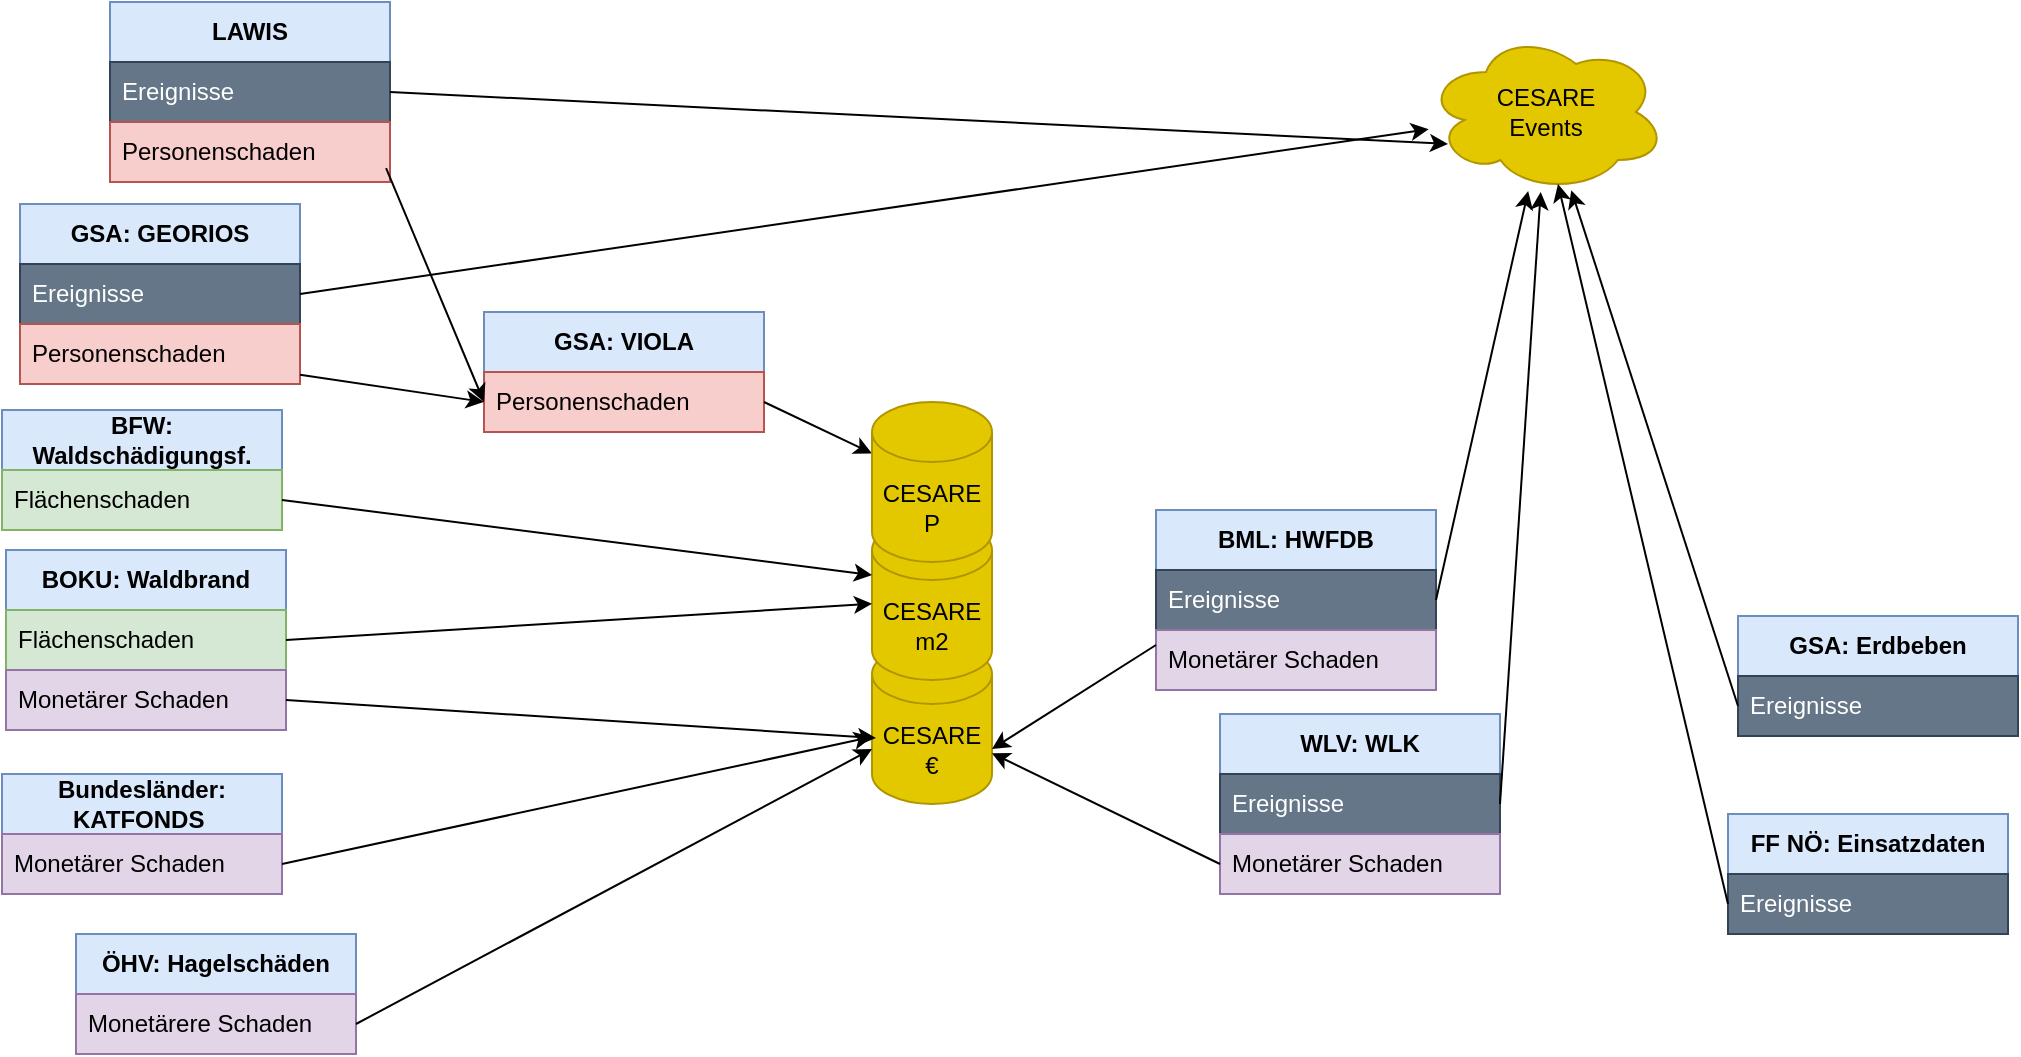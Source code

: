 <mxfile version="24.2.2" type="github">
  <diagram id="C5RBs43oDa-KdzZeNtuy" name="Page-1">
    <mxGraphModel dx="1834" dy="1164" grid="0" gridSize="10" guides="1" tooltips="1" connect="1" arrows="1" fold="1" page="0" pageScale="1" pageWidth="827" pageHeight="1169" background="none" math="0" shadow="0">
      <root>
        <mxCell id="WIyWlLk6GJQsqaUBKTNV-0" />
        <mxCell id="WIyWlLk6GJQsqaUBKTNV-1" parent="WIyWlLk6GJQsqaUBKTNV-0" />
        <mxCell id="sgGp_4qUbBrlw8MdQmAA-0" value="&lt;b&gt;GSA: VIOLA&lt;/b&gt;" style="swimlane;fontStyle=0;childLayout=stackLayout;horizontal=1;startSize=30;horizontalStack=0;resizeParent=1;resizeParentMax=0;resizeLast=0;collapsible=1;marginBottom=0;whiteSpace=wrap;html=1;fillColor=#dae8fc;strokeColor=#6c8ebf;" parent="WIyWlLk6GJQsqaUBKTNV-1" vertex="1">
          <mxGeometry x="105" y="101" width="140" height="60" as="geometry">
            <mxRectangle x="50" y="525" width="80" height="30" as="alternateBounds" />
          </mxGeometry>
        </mxCell>
        <mxCell id="sgGp_4qUbBrlw8MdQmAA-1" value="Personenschaden" style="text;strokeColor=#b85450;fillColor=#f8cecc;align=left;verticalAlign=middle;spacingLeft=4;spacingRight=4;overflow=hidden;points=[[0,0.5],[1,0.5]];portConstraint=eastwest;rotatable=0;whiteSpace=wrap;html=1;" parent="sgGp_4qUbBrlw8MdQmAA-0" vertex="1">
          <mxGeometry y="30" width="140" height="30" as="geometry" />
        </mxCell>
        <mxCell id="sgGp_4qUbBrlw8MdQmAA-7" value="&lt;b&gt;BOKU: Waldbrand&lt;/b&gt;" style="swimlane;fontStyle=0;childLayout=stackLayout;horizontal=1;startSize=30;horizontalStack=0;resizeParent=1;resizeParentMax=0;resizeLast=0;collapsible=1;marginBottom=0;whiteSpace=wrap;html=1;fillColor=#dae8fc;strokeColor=#6c8ebf;" parent="WIyWlLk6GJQsqaUBKTNV-1" vertex="1">
          <mxGeometry x="-134" y="220" width="140" height="90" as="geometry" />
        </mxCell>
        <mxCell id="sgGp_4qUbBrlw8MdQmAA-8" value="Flächenschaden" style="text;strokeColor=#82b366;fillColor=#d5e8d4;align=left;verticalAlign=middle;spacingLeft=4;spacingRight=4;overflow=hidden;points=[[0,0.5],[1,0.5]];portConstraint=eastwest;rotatable=0;whiteSpace=wrap;html=1;" parent="sgGp_4qUbBrlw8MdQmAA-7" vertex="1">
          <mxGeometry y="30" width="140" height="30" as="geometry" />
        </mxCell>
        <mxCell id="sgGp_4qUbBrlw8MdQmAA-9" value="Monetärer Schaden" style="text;strokeColor=#9673a6;fillColor=#e1d5e7;align=left;verticalAlign=middle;spacingLeft=4;spacingRight=4;overflow=hidden;points=[[0,0.5],[1,0.5]];portConstraint=eastwest;rotatable=0;whiteSpace=wrap;html=1;" parent="sgGp_4qUbBrlw8MdQmAA-7" vertex="1">
          <mxGeometry y="60" width="140" height="30" as="geometry" />
        </mxCell>
        <mxCell id="sgGp_4qUbBrlw8MdQmAA-11" value="CESARE&lt;div&gt;€&lt;/div&gt;" style="shape=cylinder3;whiteSpace=wrap;html=1;boundedLbl=1;backgroundOutline=1;size=15;fillColor=#e3c800;fontColor=#000000;strokeColor=#B09500;" parent="WIyWlLk6GJQsqaUBKTNV-1" vertex="1">
          <mxGeometry x="299" y="267" width="60" height="80" as="geometry" />
        </mxCell>
        <mxCell id="sgGp_4qUbBrlw8MdQmAA-13" value="CESARE&lt;div&gt;m2&lt;/div&gt;" style="shape=cylinder3;whiteSpace=wrap;html=1;boundedLbl=1;backgroundOutline=1;size=15;fillColor=#e3c800;fontColor=#000000;strokeColor=#B09500;" parent="WIyWlLk6GJQsqaUBKTNV-1" vertex="1">
          <mxGeometry x="299" y="205" width="60" height="80" as="geometry" />
        </mxCell>
        <mxCell id="sgGp_4qUbBrlw8MdQmAA-14" value="&lt;b&gt;Bundesländer: KATFONDS&amp;nbsp;&lt;/b&gt;" style="swimlane;fontStyle=0;childLayout=stackLayout;horizontal=1;startSize=30;horizontalStack=0;resizeParent=1;resizeParentMax=0;resizeLast=0;collapsible=1;marginBottom=0;whiteSpace=wrap;html=1;fillColor=#dae8fc;strokeColor=#6c8ebf;" parent="WIyWlLk6GJQsqaUBKTNV-1" vertex="1">
          <mxGeometry x="-136" y="332" width="140" height="60" as="geometry" />
        </mxCell>
        <mxCell id="sgGp_4qUbBrlw8MdQmAA-16" value="Monetärer Schaden" style="text;strokeColor=#9673a6;fillColor=#e1d5e7;align=left;verticalAlign=middle;spacingLeft=4;spacingRight=4;overflow=hidden;points=[[0,0.5],[1,0.5]];portConstraint=eastwest;rotatable=0;whiteSpace=wrap;html=1;" parent="sgGp_4qUbBrlw8MdQmAA-14" vertex="1">
          <mxGeometry y="30" width="140" height="30" as="geometry" />
        </mxCell>
        <mxCell id="sgGp_4qUbBrlw8MdQmAA-17" value="&lt;b&gt;WLV: WLK&lt;/b&gt;" style="swimlane;fontStyle=0;childLayout=stackLayout;horizontal=1;startSize=30;horizontalStack=0;resizeParent=1;resizeParentMax=0;resizeLast=0;collapsible=1;marginBottom=0;whiteSpace=wrap;html=1;fillColor=#dae8fc;strokeColor=#6c8ebf;" parent="WIyWlLk6GJQsqaUBKTNV-1" vertex="1">
          <mxGeometry x="473" y="302" width="140" height="90" as="geometry" />
        </mxCell>
        <mxCell id="sgGp_4qUbBrlw8MdQmAA-18" value="Ereignisse" style="text;strokeColor=#314354;fillColor=#647687;align=left;verticalAlign=middle;spacingLeft=4;spacingRight=4;overflow=hidden;points=[[0,0.5],[1,0.5]];portConstraint=eastwest;rotatable=0;whiteSpace=wrap;html=1;fontColor=#ffffff;" parent="sgGp_4qUbBrlw8MdQmAA-17" vertex="1">
          <mxGeometry y="30" width="140" height="30" as="geometry" />
        </mxCell>
        <mxCell id="sgGp_4qUbBrlw8MdQmAA-19" value="Monetärer Schaden" style="text;strokeColor=#9673a6;fillColor=#e1d5e7;align=left;verticalAlign=middle;spacingLeft=4;spacingRight=4;overflow=hidden;points=[[0,0.5],[1,0.5]];portConstraint=eastwest;rotatable=0;whiteSpace=wrap;html=1;" parent="sgGp_4qUbBrlw8MdQmAA-17" vertex="1">
          <mxGeometry y="60" width="140" height="30" as="geometry" />
        </mxCell>
        <mxCell id="sgGp_4qUbBrlw8MdQmAA-20" value="" style="endArrow=classic;html=1;rounded=0;exitX=1;exitY=0.5;exitDx=0;exitDy=0;" parent="WIyWlLk6GJQsqaUBKTNV-1" source="sgGp_4qUbBrlw8MdQmAA-1" target="sgGp_4qUbBrlw8MdQmAA-12" edge="1">
          <mxGeometry width="50" height="50" relative="1" as="geometry">
            <mxPoint x="400" y="280" as="sourcePoint" />
            <mxPoint x="450" y="230" as="targetPoint" />
          </mxGeometry>
        </mxCell>
        <mxCell id="sgGp_4qUbBrlw8MdQmAA-21" value="" style="endArrow=classic;html=1;rounded=0;exitX=1;exitY=0.5;exitDx=0;exitDy=0;" parent="WIyWlLk6GJQsqaUBKTNV-1" source="sgGp_4qUbBrlw8MdQmAA-7" target="sgGp_4qUbBrlw8MdQmAA-13" edge="1">
          <mxGeometry width="50" height="50" relative="1" as="geometry">
            <mxPoint x="400" y="280" as="sourcePoint" />
            <mxPoint x="450" y="230" as="targetPoint" />
          </mxGeometry>
        </mxCell>
        <mxCell id="sgGp_4qUbBrlw8MdQmAA-22" value="" style="endArrow=classic;html=1;rounded=0;exitX=1;exitY=0.5;exitDx=0;exitDy=0;entryX=0.033;entryY=0.588;entryDx=0;entryDy=0;entryPerimeter=0;" parent="WIyWlLk6GJQsqaUBKTNV-1" source="sgGp_4qUbBrlw8MdQmAA-9" target="sgGp_4qUbBrlw8MdQmAA-11" edge="1">
          <mxGeometry width="50" height="50" relative="1" as="geometry">
            <mxPoint x="250" y="285" as="sourcePoint" />
            <mxPoint x="600" y="151" as="targetPoint" />
          </mxGeometry>
        </mxCell>
        <mxCell id="sgGp_4qUbBrlw8MdQmAA-23" value="" style="endArrow=classic;html=1;rounded=0;exitX=1;exitY=0.75;exitDx=0;exitDy=0;" parent="WIyWlLk6GJQsqaUBKTNV-1" source="sgGp_4qUbBrlw8MdQmAA-14" target="sgGp_4qUbBrlw8MdQmAA-11" edge="1">
          <mxGeometry width="50" height="50" relative="1" as="geometry">
            <mxPoint x="250" y="315" as="sourcePoint" />
            <mxPoint x="462" y="147" as="targetPoint" />
          </mxGeometry>
        </mxCell>
        <mxCell id="sgGp_4qUbBrlw8MdQmAA-25" value="CESARE&lt;div&gt;Events&lt;/div&gt;" style="ellipse;shape=cloud;whiteSpace=wrap;html=1;fillColor=#e3c800;fontColor=#000000;strokeColor=#B09500;" parent="WIyWlLk6GJQsqaUBKTNV-1" vertex="1">
          <mxGeometry x="576" y="-39" width="120" height="80" as="geometry" />
        </mxCell>
        <mxCell id="sgGp_4qUbBrlw8MdQmAA-26" value="" style="endArrow=classic;html=1;rounded=0;exitX=0;exitY=0.5;exitDx=0;exitDy=0;" parent="WIyWlLk6GJQsqaUBKTNV-1" source="sgGp_4qUbBrlw8MdQmAA-19" target="sgGp_4qUbBrlw8MdQmAA-11" edge="1">
          <mxGeometry width="50" height="50" relative="1" as="geometry">
            <mxPoint x="350" y="445" as="sourcePoint" />
            <mxPoint x="423" y="170" as="targetPoint" />
          </mxGeometry>
        </mxCell>
        <mxCell id="sgGp_4qUbBrlw8MdQmAA-27" value="" style="endArrow=classic;html=1;rounded=0;exitX=1;exitY=0.5;exitDx=0;exitDy=0;" parent="WIyWlLk6GJQsqaUBKTNV-1" source="sgGp_4qUbBrlw8MdQmAA-18" target="sgGp_4qUbBrlw8MdQmAA-25" edge="1">
          <mxGeometry width="50" height="50" relative="1" as="geometry">
            <mxPoint x="744" y="555" as="sourcePoint" />
            <mxPoint x="730" y="320" as="targetPoint" />
          </mxGeometry>
        </mxCell>
        <mxCell id="sgGp_4qUbBrlw8MdQmAA-28" value="&lt;b&gt;GSA: GEORIOS&lt;/b&gt;" style="swimlane;fontStyle=0;childLayout=stackLayout;horizontal=1;startSize=30;horizontalStack=0;resizeParent=1;resizeParentMax=0;resizeLast=0;collapsible=1;marginBottom=0;whiteSpace=wrap;html=1;fillColor=#dae8fc;strokeColor=#6c8ebf;" parent="WIyWlLk6GJQsqaUBKTNV-1" vertex="1">
          <mxGeometry x="-127" y="47" width="140" height="90" as="geometry" />
        </mxCell>
        <mxCell id="sgGp_4qUbBrlw8MdQmAA-30" value="Ereignisse" style="text;strokeColor=#314354;fillColor=#647687;align=left;verticalAlign=middle;spacingLeft=4;spacingRight=4;overflow=hidden;points=[[0,0.5],[1,0.5]];portConstraint=eastwest;rotatable=0;whiteSpace=wrap;html=1;fontColor=#ffffff;" parent="sgGp_4qUbBrlw8MdQmAA-28" vertex="1">
          <mxGeometry y="30" width="140" height="30" as="geometry" />
        </mxCell>
        <mxCell id="sgGp_4qUbBrlw8MdQmAA-29" value="Personenschaden" style="text;strokeColor=#b85450;fillColor=#f8cecc;align=left;verticalAlign=middle;spacingLeft=4;spacingRight=4;overflow=hidden;points=[[0,0.5],[1,0.5]];portConstraint=eastwest;rotatable=0;whiteSpace=wrap;html=1;" parent="sgGp_4qUbBrlw8MdQmAA-28" vertex="1">
          <mxGeometry y="60" width="140" height="30" as="geometry" />
        </mxCell>
        <mxCell id="sgGp_4qUbBrlw8MdQmAA-31" value="" style="endArrow=classic;html=1;rounded=0;entryX=0;entryY=0.5;entryDx=0;entryDy=0;" parent="WIyWlLk6GJQsqaUBKTNV-1" source="sgGp_4qUbBrlw8MdQmAA-29" target="sgGp_4qUbBrlw8MdQmAA-1" edge="1">
          <mxGeometry width="50" height="50" relative="1" as="geometry">
            <mxPoint x="387" y="263" as="sourcePoint" />
            <mxPoint x="437" y="213" as="targetPoint" />
          </mxGeometry>
        </mxCell>
        <mxCell id="iE70DvAYaO_d2mupaMet-0" value="&lt;b&gt;BML: HWFDB&lt;/b&gt;" style="swimlane;fontStyle=0;childLayout=stackLayout;horizontal=1;startSize=30;horizontalStack=0;resizeParent=1;resizeParentMax=0;resizeLast=0;collapsible=1;marginBottom=0;whiteSpace=wrap;html=1;fillColor=#dae8fc;strokeColor=#6c8ebf;" vertex="1" parent="WIyWlLk6GJQsqaUBKTNV-1">
          <mxGeometry x="441" y="200" width="140" height="90" as="geometry" />
        </mxCell>
        <mxCell id="iE70DvAYaO_d2mupaMet-1" value="Ereignisse" style="text;strokeColor=#314354;fillColor=#647687;align=left;verticalAlign=middle;spacingLeft=4;spacingRight=4;overflow=hidden;points=[[0,0.5],[1,0.5]];portConstraint=eastwest;rotatable=0;whiteSpace=wrap;html=1;fontColor=#ffffff;" vertex="1" parent="iE70DvAYaO_d2mupaMet-0">
          <mxGeometry y="30" width="140" height="30" as="geometry" />
        </mxCell>
        <mxCell id="iE70DvAYaO_d2mupaMet-2" value="Monetärer Schaden" style="text;strokeColor=#9673a6;fillColor=#e1d5e7;align=left;verticalAlign=middle;spacingLeft=4;spacingRight=4;overflow=hidden;points=[[0,0.5],[1,0.5]];portConstraint=eastwest;rotatable=0;whiteSpace=wrap;html=1;" vertex="1" parent="iE70DvAYaO_d2mupaMet-0">
          <mxGeometry y="60" width="140" height="30" as="geometry" />
        </mxCell>
        <mxCell id="iE70DvAYaO_d2mupaMet-3" value="&lt;b&gt;FF NÖ: Einsatzdaten&lt;/b&gt;" style="swimlane;fontStyle=0;childLayout=stackLayout;horizontal=1;startSize=30;horizontalStack=0;resizeParent=1;resizeParentMax=0;resizeLast=0;collapsible=1;marginBottom=0;whiteSpace=wrap;html=1;fillColor=#dae8fc;strokeColor=#6c8ebf;" vertex="1" parent="WIyWlLk6GJQsqaUBKTNV-1">
          <mxGeometry x="727" y="352" width="140" height="60" as="geometry" />
        </mxCell>
        <mxCell id="iE70DvAYaO_d2mupaMet-4" value="Ereignisse" style="text;strokeColor=#314354;fillColor=#647687;align=left;verticalAlign=middle;spacingLeft=4;spacingRight=4;overflow=hidden;points=[[0,0.5],[1,0.5]];portConstraint=eastwest;rotatable=0;whiteSpace=wrap;html=1;fontColor=#ffffff;" vertex="1" parent="iE70DvAYaO_d2mupaMet-3">
          <mxGeometry y="30" width="140" height="30" as="geometry" />
        </mxCell>
        <mxCell id="iE70DvAYaO_d2mupaMet-6" value="&lt;b&gt;BFW: Waldschädigungsf.&lt;/b&gt;" style="swimlane;fontStyle=0;childLayout=stackLayout;horizontal=1;startSize=30;horizontalStack=0;resizeParent=1;resizeParentMax=0;resizeLast=0;collapsible=1;marginBottom=0;whiteSpace=wrap;html=1;fillColor=#dae8fc;strokeColor=#6c8ebf;" vertex="1" parent="WIyWlLk6GJQsqaUBKTNV-1">
          <mxGeometry x="-136" y="150" width="140" height="60" as="geometry" />
        </mxCell>
        <mxCell id="iE70DvAYaO_d2mupaMet-7" value="Flächenschaden" style="text;strokeColor=#82b366;fillColor=#d5e8d4;align=left;verticalAlign=middle;spacingLeft=4;spacingRight=4;overflow=hidden;points=[[0,0.5],[1,0.5]];portConstraint=eastwest;rotatable=0;whiteSpace=wrap;html=1;" vertex="1" parent="iE70DvAYaO_d2mupaMet-6">
          <mxGeometry y="30" width="140" height="30" as="geometry" />
        </mxCell>
        <mxCell id="iE70DvAYaO_d2mupaMet-9" value="" style="endArrow=classic;html=1;rounded=0;exitX=1;exitY=0.5;exitDx=0;exitDy=0;entryX=0;entryY=0;entryDx=0;entryDy=27.5;entryPerimeter=0;" edge="1" parent="WIyWlLk6GJQsqaUBKTNV-1" source="iE70DvAYaO_d2mupaMet-7" target="sgGp_4qUbBrlw8MdQmAA-13">
          <mxGeometry width="50" height="50" relative="1" as="geometry">
            <mxPoint x="16" y="275" as="sourcePoint" />
            <mxPoint x="320" y="143" as="targetPoint" />
          </mxGeometry>
        </mxCell>
        <mxCell id="iE70DvAYaO_d2mupaMet-10" value="" style="endArrow=classic;html=1;rounded=0;exitX=1;exitY=0.5;exitDx=0;exitDy=0;" edge="1" parent="WIyWlLk6GJQsqaUBKTNV-1" source="sgGp_4qUbBrlw8MdQmAA-30" target="sgGp_4qUbBrlw8MdQmAA-25">
          <mxGeometry width="50" height="50" relative="1" as="geometry">
            <mxPoint x="17" y="96" as="sourcePoint" />
            <mxPoint x="629" y="3" as="targetPoint" />
          </mxGeometry>
        </mxCell>
        <mxCell id="sgGp_4qUbBrlw8MdQmAA-12" value="CESARE&lt;div&gt;P&lt;/div&gt;" style="shape=cylinder3;whiteSpace=wrap;html=1;boundedLbl=1;backgroundOutline=1;size=15;fillColor=#e3c800;fontColor=#000000;strokeColor=#B09500;" parent="WIyWlLk6GJQsqaUBKTNV-1" vertex="1">
          <mxGeometry x="299" y="146" width="60" height="80" as="geometry" />
        </mxCell>
        <mxCell id="iE70DvAYaO_d2mupaMet-12" value="&lt;b&gt;GSA: Erdbeben&lt;/b&gt;" style="swimlane;fontStyle=0;childLayout=stackLayout;horizontal=1;startSize=30;horizontalStack=0;resizeParent=1;resizeParentMax=0;resizeLast=0;collapsible=1;marginBottom=0;whiteSpace=wrap;html=1;fillColor=#dae8fc;strokeColor=#6c8ebf;" vertex="1" parent="WIyWlLk6GJQsqaUBKTNV-1">
          <mxGeometry x="732" y="253" width="140" height="60" as="geometry" />
        </mxCell>
        <mxCell id="iE70DvAYaO_d2mupaMet-13" value="Ereignisse" style="text;strokeColor=#314354;fillColor=#647687;align=left;verticalAlign=middle;spacingLeft=4;spacingRight=4;overflow=hidden;points=[[0,0.5],[1,0.5]];portConstraint=eastwest;rotatable=0;whiteSpace=wrap;html=1;fontColor=#ffffff;" vertex="1" parent="iE70DvAYaO_d2mupaMet-12">
          <mxGeometry y="30" width="140" height="30" as="geometry" />
        </mxCell>
        <mxCell id="iE70DvAYaO_d2mupaMet-15" value="" style="endArrow=classic;html=1;rounded=0;exitX=0;exitY=0.5;exitDx=0;exitDy=0;" edge="1" parent="WIyWlLk6GJQsqaUBKTNV-1" source="iE70DvAYaO_d2mupaMet-13" target="sgGp_4qUbBrlw8MdQmAA-25">
          <mxGeometry width="50" height="50" relative="1" as="geometry">
            <mxPoint x="383" y="426" as="sourcePoint" />
            <mxPoint x="643" y="51" as="targetPoint" />
          </mxGeometry>
        </mxCell>
        <mxCell id="iE70DvAYaO_d2mupaMet-17" value="" style="endArrow=classic;html=1;rounded=0;exitX=0;exitY=0.75;exitDx=0;exitDy=0;entryX=0.55;entryY=0.95;entryDx=0;entryDy=0;entryPerimeter=0;" edge="1" parent="WIyWlLk6GJQsqaUBKTNV-1" source="iE70DvAYaO_d2mupaMet-3" target="sgGp_4qUbBrlw8MdQmAA-25">
          <mxGeometry width="50" height="50" relative="1" as="geometry">
            <mxPoint x="742" y="308" as="sourcePoint" />
            <mxPoint x="659" y="50" as="targetPoint" />
          </mxGeometry>
        </mxCell>
        <mxCell id="iE70DvAYaO_d2mupaMet-18" value="" style="endArrow=classic;html=1;rounded=0;exitX=1;exitY=0.5;exitDx=0;exitDy=0;" edge="1" parent="WIyWlLk6GJQsqaUBKTNV-1" source="iE70DvAYaO_d2mupaMet-0" target="sgGp_4qUbBrlw8MdQmAA-25">
          <mxGeometry width="50" height="50" relative="1" as="geometry">
            <mxPoint x="623" y="357" as="sourcePoint" />
            <mxPoint x="643" y="51" as="targetPoint" />
          </mxGeometry>
        </mxCell>
        <mxCell id="iE70DvAYaO_d2mupaMet-19" value="" style="endArrow=classic;html=1;rounded=0;exitX=0;exitY=0.75;exitDx=0;exitDy=0;entryX=1;entryY=0;entryDx=0;entryDy=52.5;entryPerimeter=0;" edge="1" parent="WIyWlLk6GJQsqaUBKTNV-1" source="iE70DvAYaO_d2mupaMet-0" target="sgGp_4qUbBrlw8MdQmAA-11">
          <mxGeometry width="50" height="50" relative="1" as="geometry">
            <mxPoint x="27" y="106" as="sourcePoint" />
            <mxPoint x="588" y="20" as="targetPoint" />
          </mxGeometry>
        </mxCell>
        <mxCell id="iE70DvAYaO_d2mupaMet-21" value="&lt;b&gt;ÖHV: Hagelschäden&lt;/b&gt;" style="swimlane;fontStyle=0;childLayout=stackLayout;horizontal=1;startSize=30;horizontalStack=0;resizeParent=1;resizeParentMax=0;resizeLast=0;collapsible=1;marginBottom=0;whiteSpace=wrap;html=1;fillColor=#dae8fc;strokeColor=#6c8ebf;" vertex="1" parent="WIyWlLk6GJQsqaUBKTNV-1">
          <mxGeometry x="-99" y="412" width="140" height="60" as="geometry" />
        </mxCell>
        <mxCell id="iE70DvAYaO_d2mupaMet-23" value="Monetärere Schaden" style="text;strokeColor=#9673a6;fillColor=#e1d5e7;align=left;verticalAlign=middle;spacingLeft=4;spacingRight=4;overflow=hidden;points=[[0,0.5],[1,0.5]];portConstraint=eastwest;rotatable=0;whiteSpace=wrap;html=1;" vertex="1" parent="iE70DvAYaO_d2mupaMet-21">
          <mxGeometry y="30" width="140" height="30" as="geometry" />
        </mxCell>
        <mxCell id="iE70DvAYaO_d2mupaMet-24" value="" style="endArrow=classic;html=1;rounded=0;exitX=1;exitY=0.75;exitDx=0;exitDy=0;entryX=0;entryY=0;entryDx=0;entryDy=52.5;entryPerimeter=0;" edge="1" parent="WIyWlLk6GJQsqaUBKTNV-1" source="iE70DvAYaO_d2mupaMet-21" target="sgGp_4qUbBrlw8MdQmAA-11">
          <mxGeometry width="50" height="50" relative="1" as="geometry">
            <mxPoint x="14" y="387" as="sourcePoint" />
            <mxPoint x="309" y="323" as="targetPoint" />
          </mxGeometry>
        </mxCell>
        <mxCell id="iE70DvAYaO_d2mupaMet-28" value="&lt;b&gt;LAWIS&lt;/b&gt;" style="swimlane;fontStyle=0;childLayout=stackLayout;horizontal=1;startSize=30;horizontalStack=0;resizeParent=1;resizeParentMax=0;resizeLast=0;collapsible=1;marginBottom=0;whiteSpace=wrap;html=1;fillColor=#dae8fc;strokeColor=#6c8ebf;" vertex="1" parent="WIyWlLk6GJQsqaUBKTNV-1">
          <mxGeometry x="-82" y="-54" width="140" height="90" as="geometry" />
        </mxCell>
        <mxCell id="iE70DvAYaO_d2mupaMet-29" value="Ereignisse" style="text;strokeColor=#314354;fillColor=#647687;align=left;verticalAlign=middle;spacingLeft=4;spacingRight=4;overflow=hidden;points=[[0,0.5],[1,0.5]];portConstraint=eastwest;rotatable=0;whiteSpace=wrap;html=1;fontColor=#ffffff;" vertex="1" parent="iE70DvAYaO_d2mupaMet-28">
          <mxGeometry y="30" width="140" height="30" as="geometry" />
        </mxCell>
        <mxCell id="iE70DvAYaO_d2mupaMet-30" value="Personenschaden" style="text;strokeColor=#b85450;fillColor=#f8cecc;align=left;verticalAlign=middle;spacingLeft=4;spacingRight=4;overflow=hidden;points=[[0,0.5],[1,0.5]];portConstraint=eastwest;rotatable=0;whiteSpace=wrap;html=1;" vertex="1" parent="iE70DvAYaO_d2mupaMet-28">
          <mxGeometry y="60" width="140" height="30" as="geometry" />
        </mxCell>
        <mxCell id="iE70DvAYaO_d2mupaMet-31" value="" style="endArrow=classic;html=1;rounded=0;exitX=1;exitY=0.5;exitDx=0;exitDy=0;" edge="1" parent="WIyWlLk6GJQsqaUBKTNV-1" source="iE70DvAYaO_d2mupaMet-29">
          <mxGeometry width="50" height="50" relative="1" as="geometry">
            <mxPoint x="27" y="76" as="sourcePoint" />
            <mxPoint x="587" y="17" as="targetPoint" />
          </mxGeometry>
        </mxCell>
        <mxCell id="iE70DvAYaO_d2mupaMet-32" value="" style="endArrow=classic;html=1;rounded=0;exitX=0.986;exitY=0.767;exitDx=0;exitDy=0;entryX=0;entryY=0.75;entryDx=0;entryDy=0;exitPerimeter=0;" edge="1" parent="WIyWlLk6GJQsqaUBKTNV-1" source="iE70DvAYaO_d2mupaMet-30" target="sgGp_4qUbBrlw8MdQmAA-0">
          <mxGeometry width="50" height="50" relative="1" as="geometry">
            <mxPoint x="255" y="156" as="sourcePoint" />
            <mxPoint x="309" y="182" as="targetPoint" />
          </mxGeometry>
        </mxCell>
      </root>
    </mxGraphModel>
  </diagram>
</mxfile>
